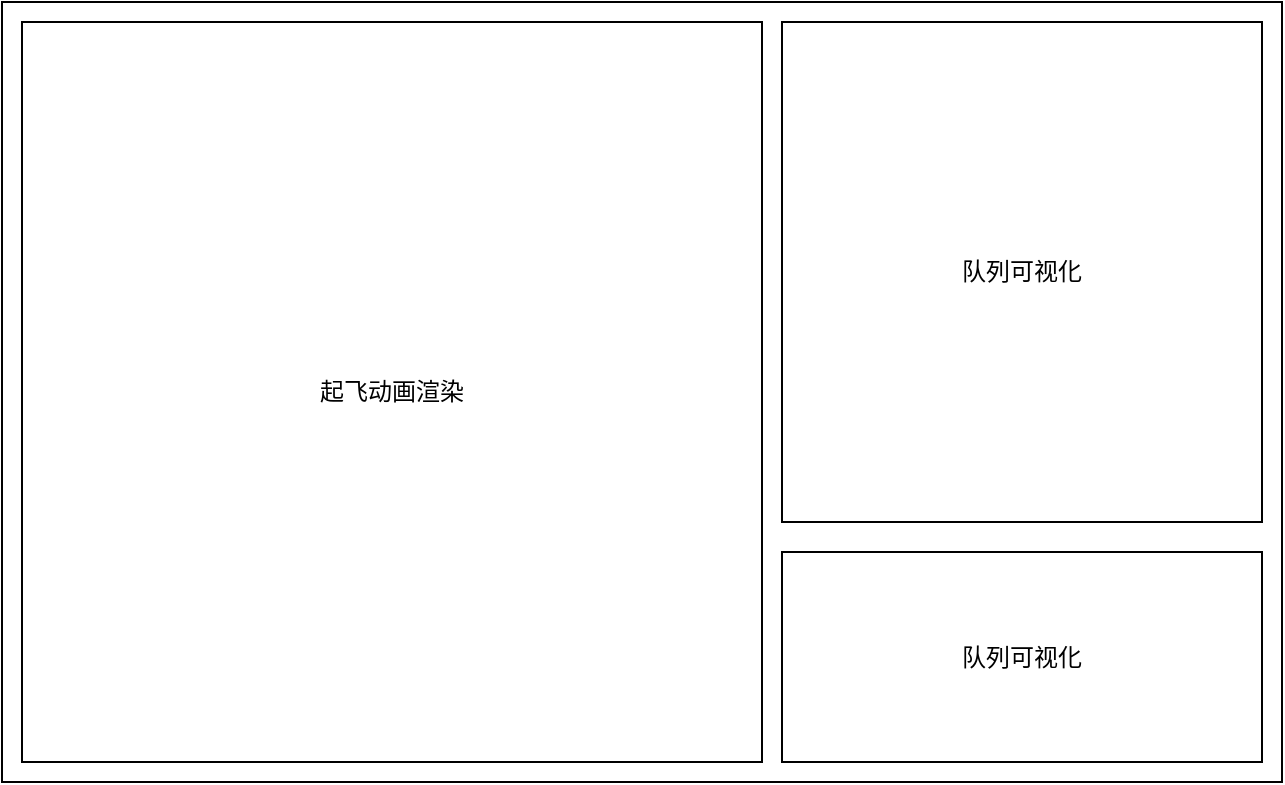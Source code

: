 <mxfile version="15.8.6" type="device"><diagram id="2MYPDDBrULLo3ogHfgjw" name="Page-1"><mxGraphModel dx="850" dy="544" grid="1" gridSize="10" guides="1" tooltips="1" connect="1" arrows="1" fold="1" page="1" pageScale="1" pageWidth="827" pageHeight="1169" math="0" shadow="0"><root><mxCell id="0"/><mxCell id="1" parent="0"/><mxCell id="T_RETrBmnUZdQq7J4TW1-1" value="" style="rounded=0;whiteSpace=wrap;html=1;" vertex="1" parent="1"><mxGeometry x="60" y="60" width="640" height="390" as="geometry"/></mxCell><mxCell id="T_RETrBmnUZdQq7J4TW1-2" value="起飞动画渲染" style="whiteSpace=wrap;html=1;aspect=fixed;" vertex="1" parent="1"><mxGeometry x="70" y="70" width="370" height="370" as="geometry"/></mxCell><mxCell id="T_RETrBmnUZdQq7J4TW1-3" value="队列可视化" style="rounded=0;whiteSpace=wrap;html=1;" vertex="1" parent="1"><mxGeometry x="450" y="70" width="240" height="250" as="geometry"/></mxCell><mxCell id="T_RETrBmnUZdQq7J4TW1-4" value="队列可视化" style="rounded=0;whiteSpace=wrap;html=1;" vertex="1" parent="1"><mxGeometry x="450" y="335" width="240" height="105" as="geometry"/></mxCell></root></mxGraphModel></diagram></mxfile>